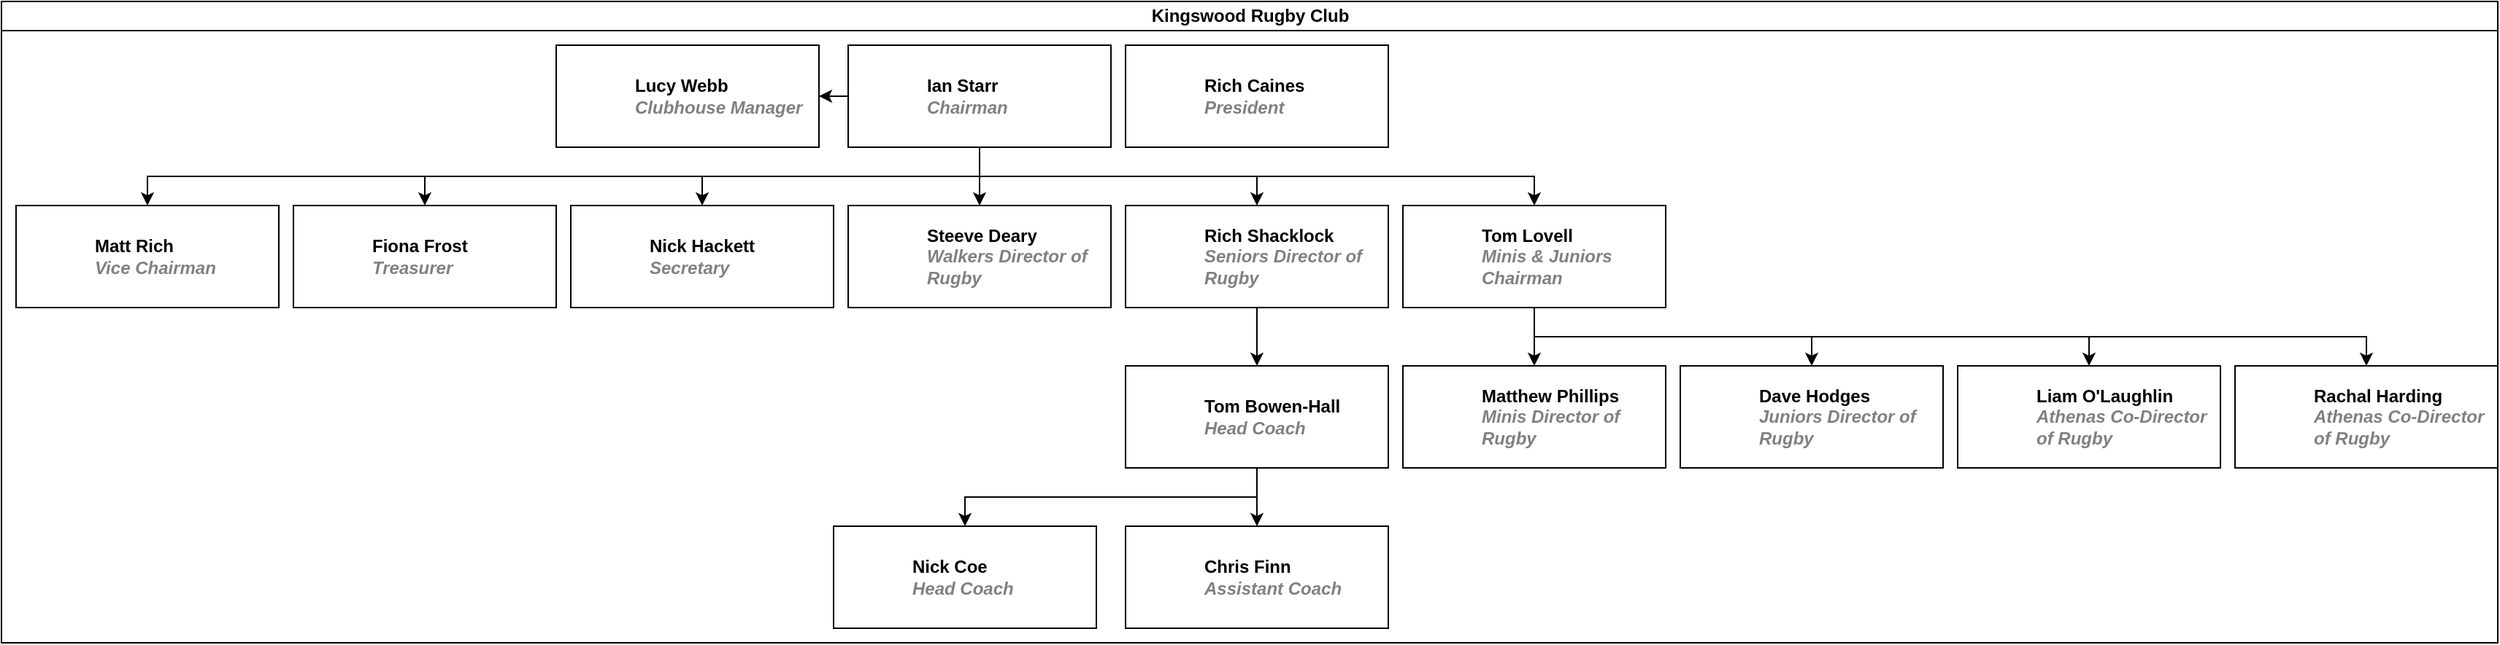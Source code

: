 <mxfile version="26.0.6">
  <diagram id="prtHgNgQTEPvFCAcTncT" name="Page-1">
    <mxGraphModel dx="1434" dy="764" grid="1" gridSize="10" guides="1" tooltips="1" connect="1" arrows="1" fold="1" page="1" pageScale="1" pageWidth="827" pageHeight="1169" math="0" shadow="0">
      <root>
        <mxCell id="0" />
        <mxCell id="1" parent="0" />
        <mxCell id="dNxyNK7c78bLwvsdeMH5-11" value="Kingswood Rugby Club" style="swimlane;html=1;startSize=20;horizontal=1;containerType=tree;glass=0;" parent="1" vertex="1">
          <mxGeometry y="80" width="1710" height="440" as="geometry" />
        </mxCell>
        <UserObject label="%name%&lt;br&gt;&lt;i style=&quot;color: gray;&quot;&gt;%position%&lt;/i&gt;" name="Ian Starr" position="Chairman" placeholders="1" id="dNxyNK7c78bLwvsdeMH5-12">
          <mxCell style="label;image=https://cdn2.iconfinder.com/data/icons/ios-7-icons/50/user_male4-512.png;whiteSpace=wrap;html=1;rounded=0;glass=0;treeMoving=1;treeFolding=1;" parent="dNxyNK7c78bLwvsdeMH5-11" vertex="1">
            <mxGeometry x="580" y="30" width="180" height="70" as="geometry" />
          </mxCell>
        </UserObject>
        <UserObject label="%name%&lt;br&gt;&lt;i style=&quot;color: gray;&quot;&gt;%position%&lt;/i&gt;" name="Rich Caines" position="President" email="pres@kingswoodrfc.co.uk" placeholders="1" id="LuRqBmNVZjdzien86iA9-1">
          <mxCell style="label;image=https://cdn2.iconfinder.com/data/icons/ios-7-icons/50/user_male4-512.png;whiteSpace=wrap;html=1;rounded=0;glass=0;treeMoving=1;treeFolding=1;" parent="dNxyNK7c78bLwvsdeMH5-11" vertex="1">
            <mxGeometry x="770" y="30" width="180" height="70" as="geometry" />
          </mxCell>
        </UserObject>
        <mxCell id="LuRqBmNVZjdzien86iA9-15" value="" style="edgeStyle=orthogonalEdgeStyle;rounded=0;orthogonalLoop=1;jettySize=auto;html=1;exitX=0.5;exitY=1;exitDx=0;exitDy=0;" parent="dNxyNK7c78bLwvsdeMH5-11" source="dNxyNK7c78bLwvsdeMH5-12" target="LuRqBmNVZjdzien86iA9-16" edge="1">
          <mxGeometry relative="1" as="geometry" />
        </mxCell>
        <UserObject label="%name%&lt;br&gt;&lt;i style=&quot;color: gray;&quot;&gt;%position%&lt;/i&gt;" name="Matt Rich" position="Vice Chairman" email="chair@kingswoodrfc.co.uk" placeholders="1" id="LuRqBmNVZjdzien86iA9-16">
          <mxCell style="label;image=https://cdn2.iconfinder.com/data/icons/ios-7-icons/50/user_male4-512.png;whiteSpace=wrap;html=1;rounded=0;glass=0;treeMoving=1;treeFolding=1;" parent="dNxyNK7c78bLwvsdeMH5-11" vertex="1">
            <mxGeometry x="10" y="140" width="180" height="70" as="geometry" />
          </mxCell>
        </UserObject>
        <mxCell id="LuRqBmNVZjdzien86iA9-17" value="" style="edgeStyle=orthogonalEdgeStyle;rounded=0;orthogonalLoop=1;jettySize=auto;html=1;exitX=0.5;exitY=1;exitDx=0;exitDy=0;" parent="dNxyNK7c78bLwvsdeMH5-11" source="dNxyNK7c78bLwvsdeMH5-12" target="LuRqBmNVZjdzien86iA9-18" edge="1">
          <mxGeometry relative="1" as="geometry" />
        </mxCell>
        <UserObject label="%name%&lt;br&gt;&lt;i style=&quot;color: gray;&quot;&gt;%position%&lt;/i&gt;" name="Fiona Frost" position="Treasurer" email="chair@kingswoodrfc.co.uk" placeholders="1" id="LuRqBmNVZjdzien86iA9-18">
          <mxCell style="label;image=https://cdn2.iconfinder.com/data/icons/ios-7-icons/50/user_female4-256.png;whiteSpace=wrap;html=1;rounded=0;glass=0;treeMoving=1;treeFolding=1;" parent="dNxyNK7c78bLwvsdeMH5-11" vertex="1">
            <mxGeometry x="200" y="140" width="180" height="70" as="geometry" />
          </mxCell>
        </UserObject>
        <mxCell id="LuRqBmNVZjdzien86iA9-19" value="" style="edgeStyle=orthogonalEdgeStyle;rounded=0;orthogonalLoop=1;jettySize=auto;html=1;exitX=0.5;exitY=1;exitDx=0;exitDy=0;" parent="dNxyNK7c78bLwvsdeMH5-11" source="dNxyNK7c78bLwvsdeMH5-12" target="LuRqBmNVZjdzien86iA9-20" edge="1">
          <mxGeometry relative="1" as="geometry" />
        </mxCell>
        <UserObject label="%name%&lt;br&gt;&lt;i style=&quot;color: gray;&quot;&gt;%position%&lt;/i&gt;" name="Nick Hackett" position="Secretary" email="chair@kingswoodrfc.co.uk" placeholders="1" id="LuRqBmNVZjdzien86iA9-20">
          <mxCell style="label;image=https://cdn2.iconfinder.com/data/icons/ios-7-icons/50/user_male4-512.png;whiteSpace=wrap;html=1;rounded=0;glass=0;treeMoving=1;treeFolding=1;" parent="dNxyNK7c78bLwvsdeMH5-11" vertex="1">
            <mxGeometry x="390" y="140" width="180" height="70" as="geometry" />
          </mxCell>
        </UserObject>
        <mxCell id="LuRqBmNVZjdzien86iA9-21" value="" style="edgeStyle=orthogonalEdgeStyle;rounded=0;orthogonalLoop=1;jettySize=auto;html=1;" parent="dNxyNK7c78bLwvsdeMH5-11" source="dNxyNK7c78bLwvsdeMH5-12" target="LuRqBmNVZjdzien86iA9-22" edge="1">
          <mxGeometry relative="1" as="geometry" />
        </mxCell>
        <UserObject label="%name%&lt;br&gt;&lt;i style=&quot;color: gray;&quot;&gt;%position%&lt;/i&gt;" name="Steeve Deary" position="Walkers Director of Rugby" email="chair@kingswoodrfc.co.uk" placeholders="1" id="LuRqBmNVZjdzien86iA9-22">
          <mxCell style="label;image=https://cdn2.iconfinder.com/data/icons/ios-7-icons/50/user_male4-512.png;whiteSpace=wrap;html=1;rounded=0;glass=0;treeMoving=1;treeFolding=1;" parent="dNxyNK7c78bLwvsdeMH5-11" vertex="1">
            <mxGeometry x="580" y="140" width="180" height="70" as="geometry" />
          </mxCell>
        </UserObject>
        <mxCell id="LuRqBmNVZjdzien86iA9-23" value="" style="edgeStyle=orthogonalEdgeStyle;rounded=0;orthogonalLoop=1;jettySize=auto;html=1;exitX=0.5;exitY=1;exitDx=0;exitDy=0;" parent="dNxyNK7c78bLwvsdeMH5-11" source="dNxyNK7c78bLwvsdeMH5-12" target="LuRqBmNVZjdzien86iA9-24" edge="1">
          <mxGeometry relative="1" as="geometry" />
        </mxCell>
        <UserObject label="%name%&lt;br&gt;&lt;i style=&quot;color: gray;&quot;&gt;%position%&lt;/i&gt;" name="Rich Shacklock" position="Seniors Director of Rugby" email="chair@kingswoodrfc.co.uk" placeholders="1" id="LuRqBmNVZjdzien86iA9-24">
          <mxCell style="label;image=https://cdn2.iconfinder.com/data/icons/ios-7-icons/50/user_male4-512.png;whiteSpace=wrap;html=1;rounded=0;glass=0;treeMoving=1;treeFolding=1;" parent="dNxyNK7c78bLwvsdeMH5-11" vertex="1">
            <mxGeometry x="770" y="140" width="180" height="70" as="geometry" />
          </mxCell>
        </UserObject>
        <mxCell id="LuRqBmNVZjdzien86iA9-25" value="" style="edgeStyle=orthogonalEdgeStyle;rounded=0;orthogonalLoop=1;jettySize=auto;html=1;exitX=0.5;exitY=1;exitDx=0;exitDy=0;" parent="dNxyNK7c78bLwvsdeMH5-11" source="dNxyNK7c78bLwvsdeMH5-12" target="LuRqBmNVZjdzien86iA9-26" edge="1">
          <mxGeometry relative="1" as="geometry" />
        </mxCell>
        <UserObject label="%name%&lt;br&gt;&lt;i style=&quot;color: gray;&quot;&gt;%position%&lt;/i&gt;" name="Tom Lovell" position="Minis &amp; Juniors Chairman" email="chair@kingswoodrfc.co.uk" placeholders="1" id="LuRqBmNVZjdzien86iA9-26">
          <mxCell style="label;image=https://cdn2.iconfinder.com/data/icons/ios-7-icons/50/user_male4-512.png;whiteSpace=wrap;html=1;rounded=0;glass=0;treeMoving=1;treeFolding=1;" parent="dNxyNK7c78bLwvsdeMH5-11" vertex="1">
            <mxGeometry x="960" y="140" width="180" height="70" as="geometry" />
          </mxCell>
        </UserObject>
        <mxCell id="LuRqBmNVZjdzien86iA9-29" value="" style="rounded=0;orthogonalLoop=1;jettySize=auto;html=1;" parent="dNxyNK7c78bLwvsdeMH5-11" source="LuRqBmNVZjdzien86iA9-24" target="LuRqBmNVZjdzien86iA9-30" edge="1">
          <mxGeometry relative="1" as="geometry">
            <mxPoint x="100" y="180" as="sourcePoint" />
          </mxGeometry>
        </mxCell>
        <UserObject label="%name%&lt;br&gt;&lt;i style=&quot;color: gray;&quot;&gt;%position%&lt;/i&gt;" name="Tom Bowen-Hall" position="Head Coach" email="chair@kingswoodrfc.co.uk" placeholders="1" id="LuRqBmNVZjdzien86iA9-30">
          <mxCell style="label;image=https://cdn2.iconfinder.com/data/icons/ios-7-icons/50/user_male4-512.png;whiteSpace=wrap;html=1;rounded=0;glass=0;treeMoving=1;treeFolding=1;" parent="dNxyNK7c78bLwvsdeMH5-11" vertex="1">
            <mxGeometry x="770" y="250" width="180" height="70" as="geometry" />
          </mxCell>
        </UserObject>
        <mxCell id="LuRqBmNVZjdzien86iA9-31" value="" style="rounded=0;orthogonalLoop=1;jettySize=auto;html=1;" parent="dNxyNK7c78bLwvsdeMH5-11" source="LuRqBmNVZjdzien86iA9-26" target="LuRqBmNVZjdzien86iA9-32" edge="1">
          <mxGeometry relative="1" as="geometry">
            <mxPoint x="100" y="180" as="sourcePoint" />
          </mxGeometry>
        </mxCell>
        <UserObject label="%name%&lt;br&gt;&lt;i style=&quot;color: gray;&quot;&gt;%position%&lt;/i&gt;" name="Matthew Phillips" position="Minis Director of Rugby" email="chair@kingswoodrfc.co.uk" placeholders="1" id="LuRqBmNVZjdzien86iA9-32">
          <mxCell style="label;image=https://cdn2.iconfinder.com/data/icons/ios-7-icons/50/user_male4-512.png;whiteSpace=wrap;html=1;rounded=0;glass=0;treeMoving=1;treeFolding=1;" parent="dNxyNK7c78bLwvsdeMH5-11" vertex="1">
            <mxGeometry x="960" y="250" width="180" height="70" as="geometry" />
          </mxCell>
        </UserObject>
        <mxCell id="LuRqBmNVZjdzien86iA9-35" value="" style="edgeStyle=orthogonalEdgeStyle;rounded=0;orthogonalLoop=1;jettySize=auto;html=1;movable=1;resizable=1;rotatable=1;deletable=1;editable=1;locked=0;connectable=1;exitX=0.5;exitY=1;exitDx=0;exitDy=0;" parent="dNxyNK7c78bLwvsdeMH5-11" source="LuRqBmNVZjdzien86iA9-26" target="LuRqBmNVZjdzien86iA9-36" edge="1">
          <mxGeometry relative="1" as="geometry">
            <mxPoint x="100" y="180" as="sourcePoint" />
          </mxGeometry>
        </mxCell>
        <UserObject label="%name%&lt;br&gt;&lt;i style=&quot;color: gray;&quot;&gt;%position%&lt;/i&gt;" name="Dave Hodges" position="Juniors Director of Rugby" email="chair@kingswoodrfc.co.uk" placeholders="1" id="LuRqBmNVZjdzien86iA9-36">
          <mxCell style="label;image=https://cdn2.iconfinder.com/data/icons/ios-7-icons/50/user_male4-512.png;whiteSpace=wrap;html=1;rounded=0;glass=0;treeMoving=1;treeFolding=1;" parent="dNxyNK7c78bLwvsdeMH5-11" vertex="1">
            <mxGeometry x="1150" y="250" width="180" height="70" as="geometry" />
          </mxCell>
        </UserObject>
        <mxCell id="LuRqBmNVZjdzien86iA9-38" value="" style="edgeStyle=orthogonalEdgeStyle;rounded=0;orthogonalLoop=1;jettySize=auto;html=1;exitX=0.5;exitY=1;exitDx=0;exitDy=0;" parent="dNxyNK7c78bLwvsdeMH5-11" source="LuRqBmNVZjdzien86iA9-26" target="LuRqBmNVZjdzien86iA9-39" edge="1">
          <mxGeometry relative="1" as="geometry">
            <mxPoint x="100" y="180" as="sourcePoint" />
          </mxGeometry>
        </mxCell>
        <UserObject label="%name%&lt;br&gt;&lt;i style=&quot;color: gray;&quot;&gt;%position%&lt;/i&gt;" name="Liam O&#39;Laughlin" position="Athenas Co-Director of Rugby" email="chair@kingswoodrfc.co.uk" placeholders="1" id="LuRqBmNVZjdzien86iA9-39">
          <mxCell style="label;image=https://cdn2.iconfinder.com/data/icons/ios-7-icons/50/user_male4-512.png;whiteSpace=wrap;html=1;rounded=0;glass=0;treeMoving=1;treeFolding=1;" parent="dNxyNK7c78bLwvsdeMH5-11" vertex="1">
            <mxGeometry x="1340" y="250" width="180" height="70" as="geometry" />
          </mxCell>
        </UserObject>
        <mxCell id="LuRqBmNVZjdzien86iA9-42" value="" style="rounded=0;orthogonalLoop=1;jettySize=auto;html=1;" parent="dNxyNK7c78bLwvsdeMH5-11" source="LuRqBmNVZjdzien86iA9-30" target="LuRqBmNVZjdzien86iA9-43" edge="1">
          <mxGeometry relative="1" as="geometry">
            <mxPoint x="860" y="290" as="sourcePoint" />
          </mxGeometry>
        </mxCell>
        <UserObject label="%name%&lt;br&gt;&lt;i style=&quot;color: gray;&quot;&gt;%position%&lt;/i&gt;" name="Chris Finn" position="Assistant Coach" email="chair@kingswoodrfc.co.uk" placeholders="1" id="LuRqBmNVZjdzien86iA9-43">
          <mxCell style="label;image=https://cdn2.iconfinder.com/data/icons/ios-7-icons/50/user_male4-512.png;whiteSpace=wrap;html=1;rounded=0;glass=0;treeMoving=1;treeFolding=1;" parent="dNxyNK7c78bLwvsdeMH5-11" vertex="1">
            <mxGeometry x="770" y="360" width="180" height="70" as="geometry" />
          </mxCell>
        </UserObject>
        <mxCell id="LuRqBmNVZjdzien86iA9-44" value="" style="rounded=0;orthogonalLoop=1;jettySize=auto;html=1;edgeStyle=orthogonalEdgeStyle;exitX=0.5;exitY=1;exitDx=0;exitDy=0;" parent="dNxyNK7c78bLwvsdeMH5-11" source="LuRqBmNVZjdzien86iA9-30" target="LuRqBmNVZjdzien86iA9-45" edge="1">
          <mxGeometry relative="1" as="geometry">
            <mxPoint x="860" y="290" as="sourcePoint" />
          </mxGeometry>
        </mxCell>
        <UserObject label="%name%&lt;br&gt;&lt;i style=&quot;color: gray;&quot;&gt;%position%&lt;/i&gt;" name="Nick Coe" position="Head Coach" email="chair@kingswoodrfc.co.uk" placeholders="1" id="LuRqBmNVZjdzien86iA9-45">
          <mxCell style="label;image=https://cdn2.iconfinder.com/data/icons/ios-7-icons/50/user_male4-512.png;whiteSpace=wrap;html=1;rounded=0;glass=0;treeMoving=1;treeFolding=1;" parent="dNxyNK7c78bLwvsdeMH5-11" vertex="1">
            <mxGeometry x="570" y="360" width="180" height="70" as="geometry" />
          </mxCell>
        </UserObject>
        <mxCell id="NqxbmxRh1IsA5QDS3nw8-1" value="" style="edgeStyle=orthogonalEdgeStyle;rounded=0;orthogonalLoop=1;jettySize=auto;html=1;" parent="dNxyNK7c78bLwvsdeMH5-11" source="dNxyNK7c78bLwvsdeMH5-12" target="NqxbmxRh1IsA5QDS3nw8-2" edge="1">
          <mxGeometry relative="1" as="geometry" />
        </mxCell>
        <UserObject label="%name%&lt;br&gt;&lt;i style=&quot;color: gray;&quot;&gt;%position%&lt;/i&gt;" name="Lucy Webb" position="Clubhouse Manager" placeholders="1" id="NqxbmxRh1IsA5QDS3nw8-2">
          <mxCell style="label;image=https://cdn2.iconfinder.com/data/icons/ios-7-icons/50/user_female4-256.png;whiteSpace=wrap;html=1;rounded=0;glass=0;treeMoving=1;treeFolding=1;" parent="dNxyNK7c78bLwvsdeMH5-11" vertex="1">
            <mxGeometry x="380" y="30" width="180" height="70" as="geometry" />
          </mxCell>
        </UserObject>
        <mxCell id="6KNZqjcpT_B1EZeha_JI-1" value="" style="edgeStyle=orthogonalEdgeStyle;rounded=0;orthogonalLoop=1;jettySize=auto;html=1;exitX=0.5;exitY=1;exitDx=0;exitDy=0;" edge="1" target="6KNZqjcpT_B1EZeha_JI-2" source="LuRqBmNVZjdzien86iA9-26" parent="dNxyNK7c78bLwvsdeMH5-11">
          <mxGeometry relative="1" as="geometry">
            <mxPoint x="670" y="180" as="sourcePoint" />
          </mxGeometry>
        </mxCell>
        <UserObject label="%name%&lt;br&gt;&lt;i style=&quot;color: gray;&quot;&gt;%position%&lt;/i&gt;" name="Rachal Harding" position="Athenas Co-Director of Rugby" placeholders="1" id="6KNZqjcpT_B1EZeha_JI-2">
          <mxCell style="label;image=https://cdn2.iconfinder.com/data/icons/ios-7-icons/50/user_female4-256.png;whiteSpace=wrap;html=1;rounded=0;glass=0;treeMoving=1;treeFolding=1;" vertex="1" parent="dNxyNK7c78bLwvsdeMH5-11">
            <mxGeometry x="1530" y="250" width="180" height="70" as="geometry" />
          </mxCell>
        </UserObject>
      </root>
    </mxGraphModel>
  </diagram>
</mxfile>
